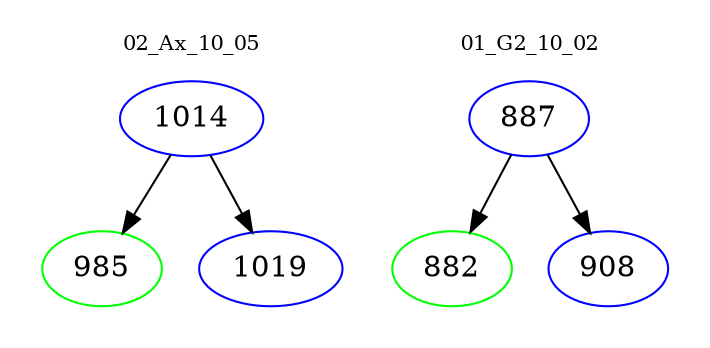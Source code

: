 digraph{
subgraph cluster_0 {
color = white
label = "02_Ax_10_05";
fontsize=10;
T0_1014 [label="1014", color="blue"]
T0_1014 -> T0_985 [color="black"]
T0_985 [label="985", color="green"]
T0_1014 -> T0_1019 [color="black"]
T0_1019 [label="1019", color="blue"]
}
subgraph cluster_1 {
color = white
label = "01_G2_10_02";
fontsize=10;
T1_887 [label="887", color="blue"]
T1_887 -> T1_882 [color="black"]
T1_882 [label="882", color="green"]
T1_887 -> T1_908 [color="black"]
T1_908 [label="908", color="blue"]
}
}
